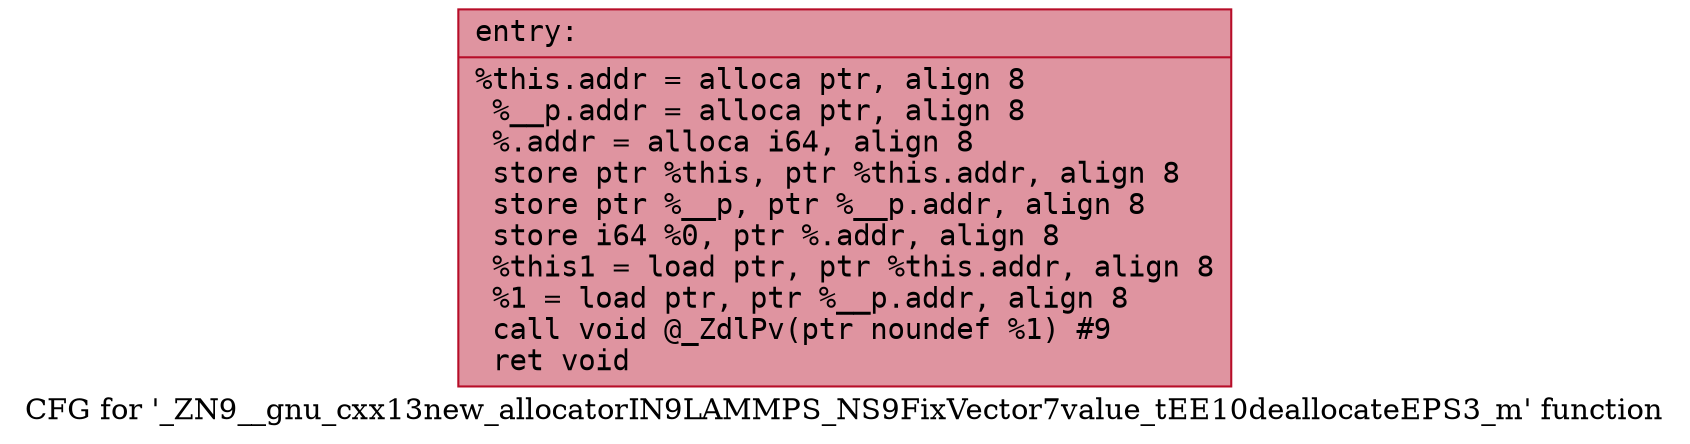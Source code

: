digraph "CFG for '_ZN9__gnu_cxx13new_allocatorIN9LAMMPS_NS9FixVector7value_tEE10deallocateEPS3_m' function" {
	label="CFG for '_ZN9__gnu_cxx13new_allocatorIN9LAMMPS_NS9FixVector7value_tEE10deallocateEPS3_m' function";

	Node0x56349576e0c0 [shape=record,color="#b70d28ff", style=filled, fillcolor="#b70d2870" fontname="Courier",label="{entry:\l|  %this.addr = alloca ptr, align 8\l  %__p.addr = alloca ptr, align 8\l  %.addr = alloca i64, align 8\l  store ptr %this, ptr %this.addr, align 8\l  store ptr %__p, ptr %__p.addr, align 8\l  store i64 %0, ptr %.addr, align 8\l  %this1 = load ptr, ptr %this.addr, align 8\l  %1 = load ptr, ptr %__p.addr, align 8\l  call void @_ZdlPv(ptr noundef %1) #9\l  ret void\l}"];
}
